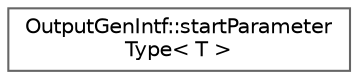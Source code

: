 digraph "Graphical Class Hierarchy"
{
 // INTERACTIVE_SVG=YES
 // LATEX_PDF_SIZE
  bgcolor="transparent";
  edge [fontname=Helvetica,fontsize=10,labelfontname=Helvetica,labelfontsize=10];
  node [fontname=Helvetica,fontsize=10,shape=box,height=0.2,width=0.4];
  rankdir="LR";
  Node0 [label="OutputGenIntf::startParameter\lType\< T \>",height=0.2,width=0.4,color="grey40", fillcolor="white", style="filled",URL="$da/d80/struct_output_gen_intf_1_1start_parameter_type.html",tooltip=" "];
}
